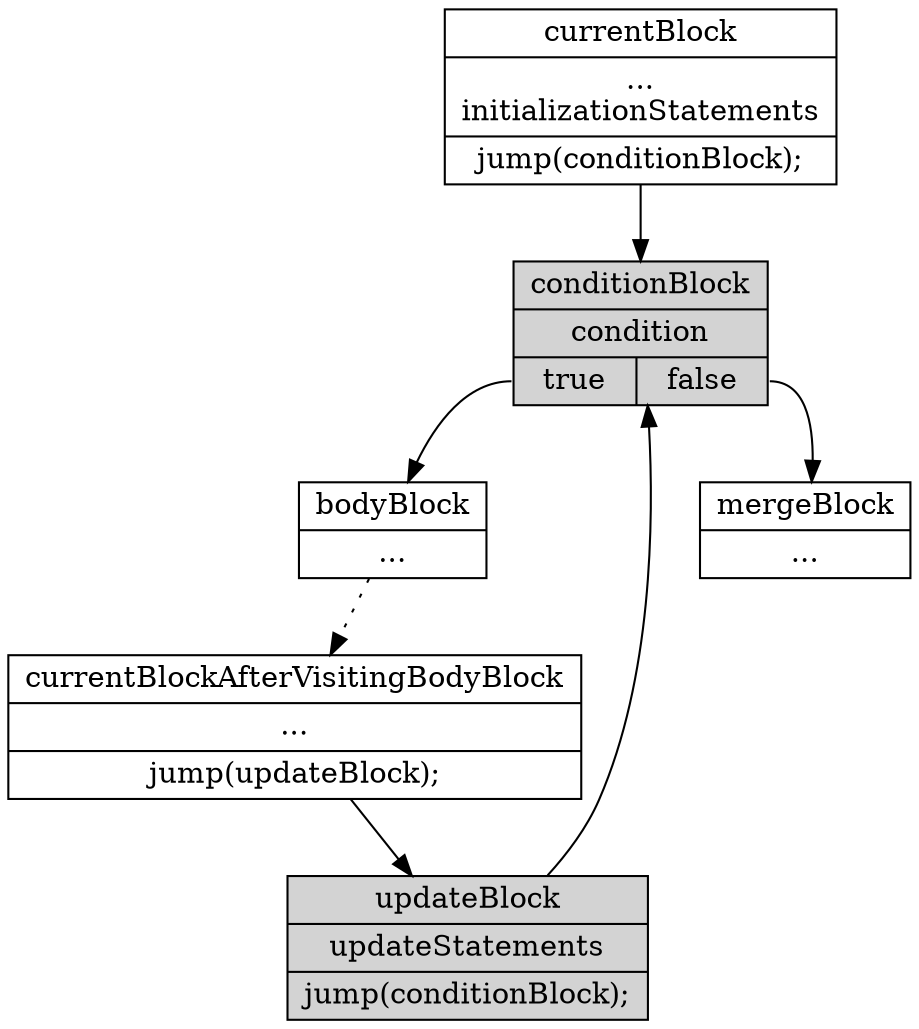digraph G {
    node [shape=record];
    conditionBlock, updateBlock [style=filled, color=black, fillcolor=lightgrey];
    currentBlock [label="{currentBlock|...\ninitializationStatements|jump(conditionBlock);}"];
    conditionBlock [label="{conditionBlock|condition|{<true>true|<false>false}}"];
    updateBlock [label="{updateBlock|updateStatements|jump(conditionBlock);}"];
    currentBlockAfterVisitingBodyBlock [label="{currentBlockAfterVisitingBodyBlock|...|jump(updateBlock);}"];
    bodyBlock [label="{bodyBlock|...}"];
    mergeBlock [label="{mergeBlock|...}"];
    currentBlock -> conditionBlock;
    conditionBlock:true -> bodyBlock;
    conditionBlock:false -> mergeBlock;
    bodyBlock -> currentBlockAfterVisitingBodyBlock [style=dotted];
    currentBlockAfterVisitingBodyBlock -> updateBlock;
    updateBlock -> conditionBlock;
}